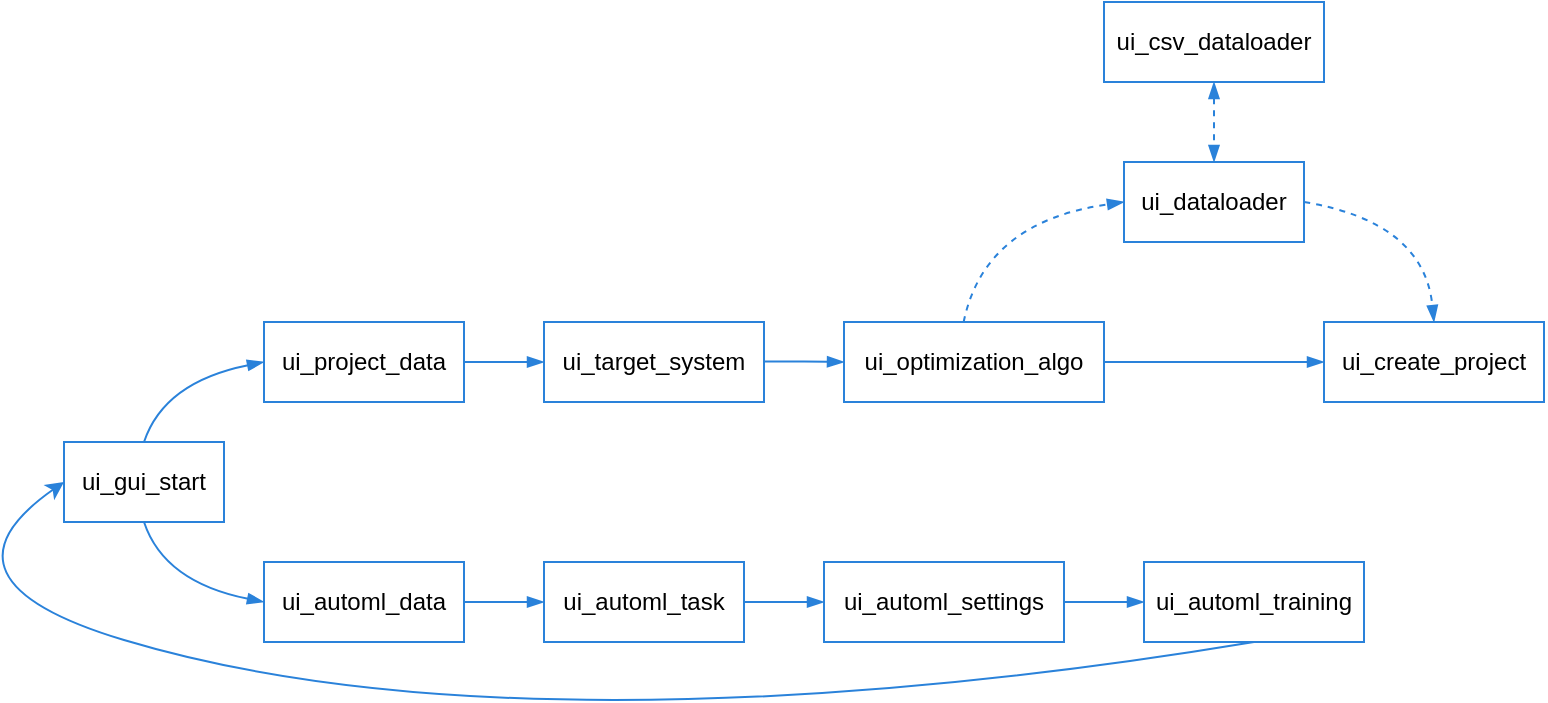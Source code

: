 <mxfile version="16.6.6" type="device"><diagram id="OlFdgWkJD_0NBPiPximQ" name="Page-1"><mxGraphModel dx="1185" dy="588" grid="1" gridSize="10" guides="1" tooltips="1" connect="1" arrows="1" fold="1" page="1" pageScale="1" pageWidth="1169" pageHeight="827" math="0" shadow="0"><root><mxCell id="0"/><mxCell id="1" parent="0"/><mxCell id="9XY2fEfZUwZwBMNaAEKY-5" value="ui_gui_start" style="rounded=0;whiteSpace=wrap;html=1;strokeColor=#2A82DA;" parent="1" vertex="1"><mxGeometry x="110" y="270" width="80" height="40" as="geometry"/></mxCell><mxCell id="9XY2fEfZUwZwBMNaAEKY-11" style="edgeStyle=orthogonalEdgeStyle;rounded=0;orthogonalLoop=1;jettySize=auto;html=1;exitX=1;exitY=0.5;exitDx=0;exitDy=0;entryX=0;entryY=0.5;entryDx=0;entryDy=0;endArrow=blockThin;endFill=1;strokeColor=#2A82DA;" parent="1" source="9XY2fEfZUwZwBMNaAEKY-6" target="9XY2fEfZUwZwBMNaAEKY-10" edge="1"><mxGeometry relative="1" as="geometry"><mxPoint x="330" y="230" as="sourcePoint"/></mxGeometry></mxCell><mxCell id="9XY2fEfZUwZwBMNaAEKY-6" value="ui_project_data" style="rounded=0;whiteSpace=wrap;html=1;strokeColor=#2A82DA;" parent="1" vertex="1"><mxGeometry x="210" y="210" width="100" height="40" as="geometry"/></mxCell><mxCell id="9XY2fEfZUwZwBMNaAEKY-10" value="ui_target_system" style="rounded=0;whiteSpace=wrap;html=1;strokeColor=#2A82DA;" parent="1" vertex="1"><mxGeometry x="350" y="210" width="110" height="40" as="geometry"/></mxCell><mxCell id="9XY2fEfZUwZwBMNaAEKY-15" value="" style="curved=1;endArrow=blockThin;html=1;rounded=0;exitX=0.5;exitY=0;exitDx=0;exitDy=0;entryX=0;entryY=0.5;entryDx=0;entryDy=0;endFill=1;strokeColor=#2A82DA;" parent="1" source="9XY2fEfZUwZwBMNaAEKY-5" target="9XY2fEfZUwZwBMNaAEKY-6" edge="1"><mxGeometry width="50" height="50" relative="1" as="geometry"><mxPoint x="130" y="280" as="sourcePoint"/><mxPoint x="180" y="230" as="targetPoint"/><Array as="points"><mxPoint x="160" y="240"/></Array></mxGeometry></mxCell><mxCell id="9XY2fEfZUwZwBMNaAEKY-29" value="ui_optimization_algo" style="rounded=0;whiteSpace=wrap;html=1;strokeColor=#2A82DA;" parent="1" vertex="1"><mxGeometry x="500" y="210" width="130" height="40" as="geometry"/></mxCell><mxCell id="9XY2fEfZUwZwBMNaAEKY-30" style="edgeStyle=orthogonalEdgeStyle;rounded=0;orthogonalLoop=1;jettySize=auto;html=1;exitX=1;exitY=0.493;exitDx=0;exitDy=0;endArrow=blockThin;endFill=1;exitPerimeter=0;entryX=0;entryY=0.5;entryDx=0;entryDy=0;strokeColor=#2A82DA;" parent="1" source="9XY2fEfZUwZwBMNaAEKY-10" target="9XY2fEfZUwZwBMNaAEKY-29" edge="1"><mxGeometry relative="1" as="geometry"><mxPoint x="444" y="229.71" as="sourcePoint"/><mxPoint x="462" y="240" as="targetPoint"/></mxGeometry></mxCell><mxCell id="9XY2fEfZUwZwBMNaAEKY-31" value="ui_dataloader" style="rounded=0;whiteSpace=wrap;html=1;strokeColor=#2A82DA;" parent="1" vertex="1"><mxGeometry x="640" y="130" width="90" height="40" as="geometry"/></mxCell><mxCell id="9XY2fEfZUwZwBMNaAEKY-33" value="ui_create_project" style="rounded=0;whiteSpace=wrap;html=1;strokeColor=#2A82DA;" parent="1" vertex="1"><mxGeometry x="740" y="210" width="110" height="40" as="geometry"/></mxCell><mxCell id="9XY2fEfZUwZwBMNaAEKY-34" style="edgeStyle=orthogonalEdgeStyle;rounded=0;orthogonalLoop=1;jettySize=auto;html=1;exitX=1;exitY=0.5;exitDx=0;exitDy=0;endArrow=blockThin;endFill=1;entryX=0;entryY=0.5;entryDx=0;entryDy=0;strokeColor=#2A82DA;" parent="1" source="9XY2fEfZUwZwBMNaAEKY-29" target="9XY2fEfZUwZwBMNaAEKY-33" edge="1"><mxGeometry relative="1" as="geometry"><mxPoint x="470" y="239.72" as="sourcePoint"/><mxPoint x="510" y="240" as="targetPoint"/></mxGeometry></mxCell><mxCell id="9XY2fEfZUwZwBMNaAEKY-35" value="" style="curved=1;endArrow=blockThin;html=1;rounded=0;entryX=0;entryY=0.5;entryDx=0;entryDy=0;endFill=1;dashed=1;strokeColor=#2A82DA;exitX=0.46;exitY=0.004;exitDx=0;exitDy=0;exitPerimeter=0;" parent="1" source="9XY2fEfZUwZwBMNaAEKY-29" target="9XY2fEfZUwZwBMNaAEKY-31" edge="1"><mxGeometry width="50" height="50" relative="1" as="geometry"><mxPoint x="570" y="210" as="sourcePoint"/><mxPoint x="605" y="130" as="targetPoint"/><Array as="points"><mxPoint x="570" y="160"/></Array></mxGeometry></mxCell><mxCell id="9XY2fEfZUwZwBMNaAEKY-36" value="" style="curved=1;endArrow=blockThin;html=1;rounded=0;exitX=1;exitY=0.5;exitDx=0;exitDy=0;entryX=0.5;entryY=0;entryDx=0;entryDy=0;endFill=1;dashed=1;strokeColor=#2A82DA;" parent="1" source="9XY2fEfZUwZwBMNaAEKY-31" target="9XY2fEfZUwZwBMNaAEKY-33" edge="1"><mxGeometry width="50" height="50" relative="1" as="geometry"><mxPoint x="792.5" y="200" as="sourcePoint"/><mxPoint x="857.5" y="140" as="targetPoint"/><Array as="points"><mxPoint x="790" y="160"/></Array></mxGeometry></mxCell><mxCell id="9XY2fEfZUwZwBMNaAEKY-37" value="ui_automl_data" style="rounded=0;whiteSpace=wrap;html=1;strokeColor=#2A82DA;" parent="1" vertex="1"><mxGeometry x="210" y="330" width="100" height="40" as="geometry"/></mxCell><mxCell id="9XY2fEfZUwZwBMNaAEKY-40" value="" style="curved=1;endArrow=blockThin;html=1;rounded=0;exitX=0.5;exitY=1;exitDx=0;exitDy=0;entryX=0;entryY=0.5;entryDx=0;entryDy=0;endFill=1;strokeColor=#2A82DA;" parent="1" source="9XY2fEfZUwZwBMNaAEKY-5" target="9XY2fEfZUwZwBMNaAEKY-37" edge="1"><mxGeometry width="50" height="50" relative="1" as="geometry"><mxPoint x="140" y="400" as="sourcePoint"/><mxPoint x="205" y="360" as="targetPoint"/><Array as="points"><mxPoint x="160" y="340"/></Array></mxGeometry></mxCell><mxCell id="9XY2fEfZUwZwBMNaAEKY-41" value="ui_automl_task" style="rounded=0;whiteSpace=wrap;html=1;strokeColor=#2A82DA;" parent="1" vertex="1"><mxGeometry x="350" y="330" width="100" height="40" as="geometry"/></mxCell><mxCell id="9XY2fEfZUwZwBMNaAEKY-42" style="edgeStyle=orthogonalEdgeStyle;rounded=0;orthogonalLoop=1;jettySize=auto;html=1;exitX=1;exitY=0.5;exitDx=0;exitDy=0;entryX=0;entryY=0.5;entryDx=0;entryDy=0;endArrow=blockThin;endFill=1;strokeColor=#2A82DA;" parent="1" source="9XY2fEfZUwZwBMNaAEKY-37" target="9XY2fEfZUwZwBMNaAEKY-41" edge="1"><mxGeometry relative="1" as="geometry"><mxPoint x="300" y="310" as="sourcePoint"/><mxPoint x="340" y="310" as="targetPoint"/></mxGeometry></mxCell><mxCell id="9XY2fEfZUwZwBMNaAEKY-44" style="edgeStyle=orthogonalEdgeStyle;rounded=0;orthogonalLoop=1;jettySize=auto;html=1;exitX=1;exitY=0.5;exitDx=0;exitDy=0;entryX=0;entryY=0.5;entryDx=0;entryDy=0;endArrow=blockThin;endFill=1;strokeColor=#2A82DA;" parent="1" source="9XY2fEfZUwZwBMNaAEKY-41" target="9XY2fEfZUwZwBMNaAEKY-45" edge="1"><mxGeometry relative="1" as="geometry"><mxPoint x="320" y="360" as="sourcePoint"/><mxPoint x="470" y="350" as="targetPoint"/></mxGeometry></mxCell><mxCell id="9XY2fEfZUwZwBMNaAEKY-45" value="ui_automl_settings" style="rounded=0;whiteSpace=wrap;html=1;strokeColor=#2A82DA;" parent="1" vertex="1"><mxGeometry x="490" y="330" width="120" height="40" as="geometry"/></mxCell><mxCell id="9XY2fEfZUwZwBMNaAEKY-47" value="ui_automl_training" style="rounded=0;whiteSpace=wrap;html=1;strokeColor=#2A82DA;" parent="1" vertex="1"><mxGeometry x="650" y="330" width="110" height="40" as="geometry"/></mxCell><mxCell id="9XY2fEfZUwZwBMNaAEKY-48" style="edgeStyle=orthogonalEdgeStyle;rounded=0;orthogonalLoop=1;jettySize=auto;html=1;exitX=1;exitY=0.5;exitDx=0;exitDy=0;entryX=0;entryY=0.5;entryDx=0;entryDy=0;endArrow=blockThin;endFill=1;strokeColor=#2A82DA;" parent="1" source="9XY2fEfZUwZwBMNaAEKY-45" target="9XY2fEfZUwZwBMNaAEKY-47" edge="1"><mxGeometry relative="1" as="geometry"><mxPoint x="460" y="360" as="sourcePoint"/><mxPoint x="500" y="360" as="targetPoint"/></mxGeometry></mxCell><mxCell id="9XY2fEfZUwZwBMNaAEKY-51" value="" style="curved=1;endArrow=classic;html=1;rounded=0;exitX=0.5;exitY=1;exitDx=0;exitDy=0;entryX=0;entryY=0.5;entryDx=0;entryDy=0;strokeColor=#2A82DA;" parent="1" source="9XY2fEfZUwZwBMNaAEKY-47" target="9XY2fEfZUwZwBMNaAEKY-5" edge="1"><mxGeometry width="50" height="50" relative="1" as="geometry"><mxPoint x="520" y="369" as="sourcePoint"/><mxPoint x="570" y="319" as="targetPoint"/><Array as="points"><mxPoint x="530" y="399"/><mxPoint x="240" y="399"/><mxPoint x="40" y="339"/></Array></mxGeometry></mxCell><mxCell id="VvRrHq5iq1rRbYPm6U3l-1" value="ui_csv_dataloader" style="rounded=0;whiteSpace=wrap;html=1;strokeColor=#2A82DA;" parent="1" vertex="1"><mxGeometry x="630" y="50" width="110" height="40" as="geometry"/></mxCell><mxCell id="VvRrHq5iq1rRbYPm6U3l-3" style="rounded=0;orthogonalLoop=1;jettySize=auto;html=1;exitX=0.5;exitY=1;exitDx=0;exitDy=0;endArrow=blockThin;endFill=1;strokeColor=#2A82DA;entryX=0.5;entryY=0;entryDx=0;entryDy=0;dashed=1;startArrow=blockThin;startFill=1;" parent="1" source="VvRrHq5iq1rRbYPm6U3l-1" target="9XY2fEfZUwZwBMNaAEKY-31" edge="1"><mxGeometry relative="1" as="geometry"><mxPoint x="780" y="130" as="sourcePoint"/><mxPoint x="680" y="120" as="targetPoint"/></mxGeometry></mxCell></root></mxGraphModel></diagram></mxfile>